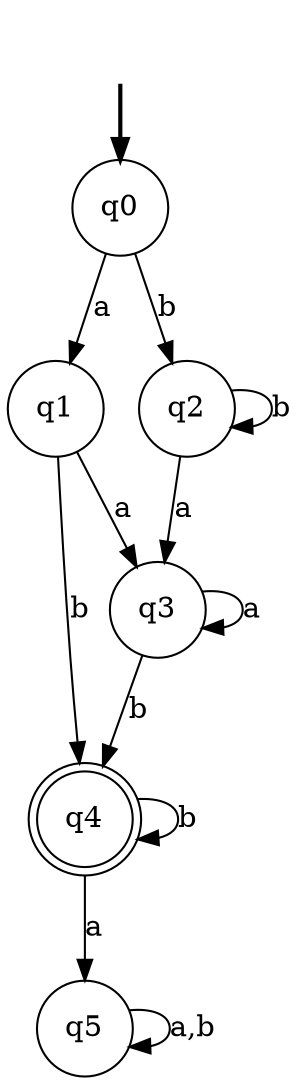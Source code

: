 digraph {
    fake [style = invisible]
    q0 [root = true, shape = circle]
    fake -> q0 [style = bold]
    q1 [shape = circle]
    q2 [shape = circle]
    q3 [shape = circle]
    q4 [shape = doublecircle]
    q5 [shape = circle]
    q0 -> q1 [label = "a"];
    q0 -> q2 [label = "b"];
    q1 -> q3 [label = "a"];
    q1 -> q4 [label = "b"];
    q2 -> q3 [label = "a"];
    q2 -> q2 [label = "b"];
    q3 -> q3 [label = "a"];
    q3 -> q4 [label = "b"];
    q4 -> q5 [label = "a"];
    q4 -> q4 [label = "b"];
    q5 -> q5 [label = "a,b"];
}
